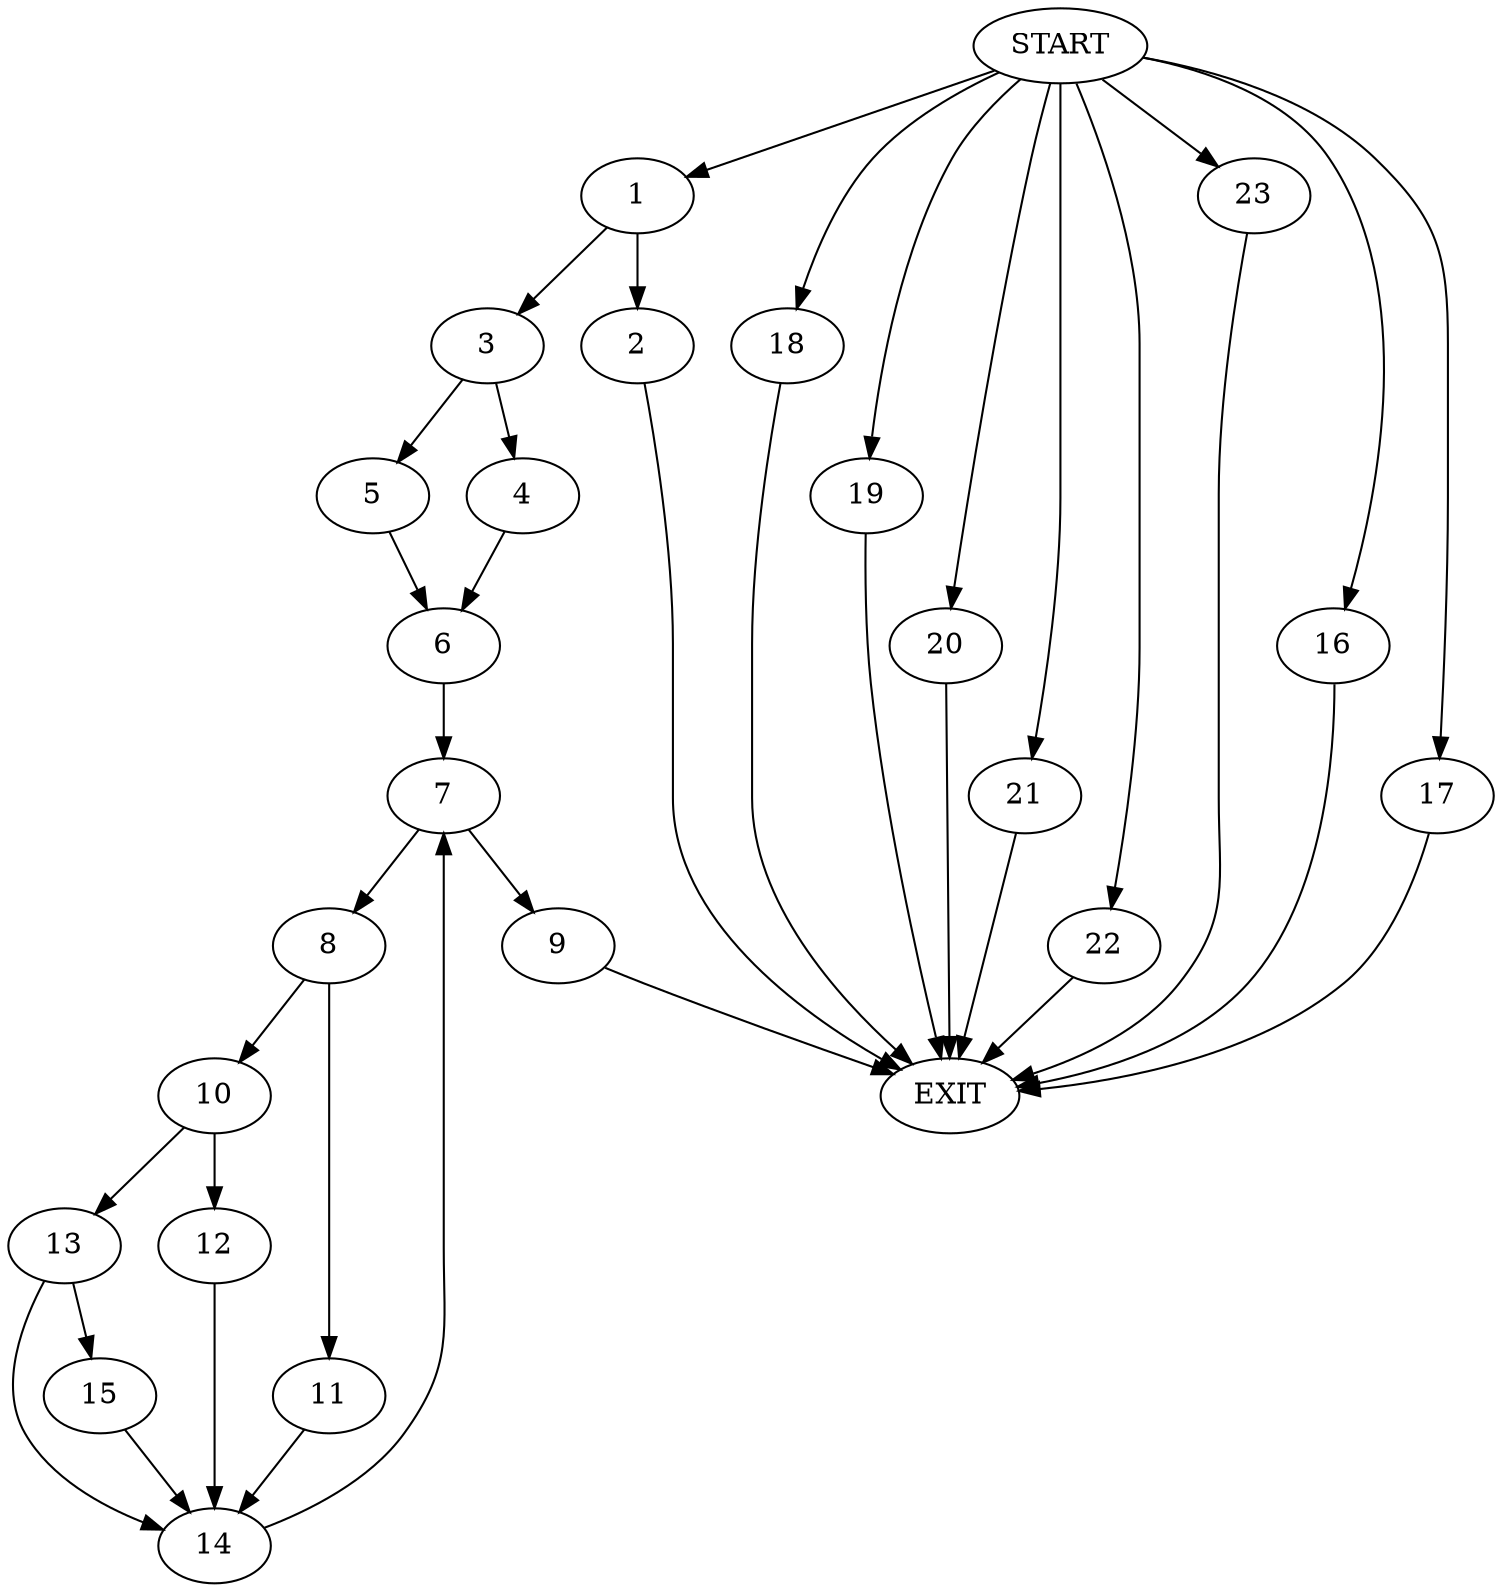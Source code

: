 digraph {
0 [label="START"]
24 [label="EXIT"]
0 -> 1
1 -> 2
1 -> 3
2 -> 24
3 -> 4
3 -> 5
5 -> 6
4 -> 6
6 -> 7
7 -> 8
7 -> 9
9 -> 24
8 -> 10
8 -> 11
10 -> 12
10 -> 13
11 -> 14
14 -> 7
12 -> 14
13 -> 15
13 -> 14
15 -> 14
0 -> 16
16 -> 24
0 -> 17
17 -> 24
0 -> 18
18 -> 24
0 -> 19
19 -> 24
0 -> 20
20 -> 24
0 -> 21
21 -> 24
0 -> 22
22 -> 24
0 -> 23
23 -> 24
}
